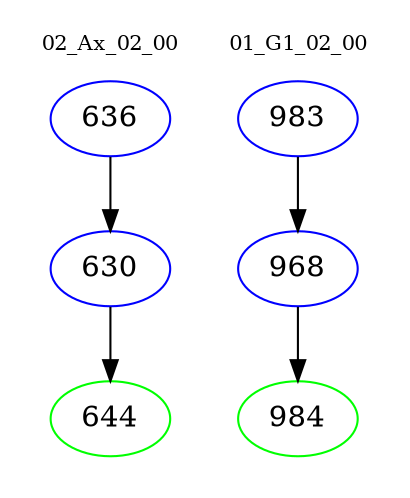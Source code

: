 digraph{
subgraph cluster_0 {
color = white
label = "02_Ax_02_00";
fontsize=10;
T0_636 [label="636", color="blue"]
T0_636 -> T0_630 [color="black"]
T0_630 [label="630", color="blue"]
T0_630 -> T0_644 [color="black"]
T0_644 [label="644", color="green"]
}
subgraph cluster_1 {
color = white
label = "01_G1_02_00";
fontsize=10;
T1_983 [label="983", color="blue"]
T1_983 -> T1_968 [color="black"]
T1_968 [label="968", color="blue"]
T1_968 -> T1_984 [color="black"]
T1_984 [label="984", color="green"]
}
}
